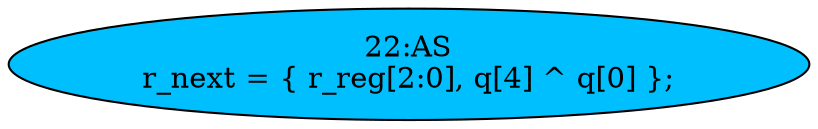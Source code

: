 strict digraph "" {
	node [label="\N"];
	"22:AS"	[ast="<pyverilog.vparser.ast.Assign object at 0x7f2da508b490>",
		def_var="['r_next']",
		fillcolor=deepskyblue,
		label="22:AS
r_next = { r_reg[2:0], q[4] ^ q[0] };",
		statements="[]",
		style=filled,
		typ=Assign,
		use_var="['r_reg', 'q', 'q']"];
}
